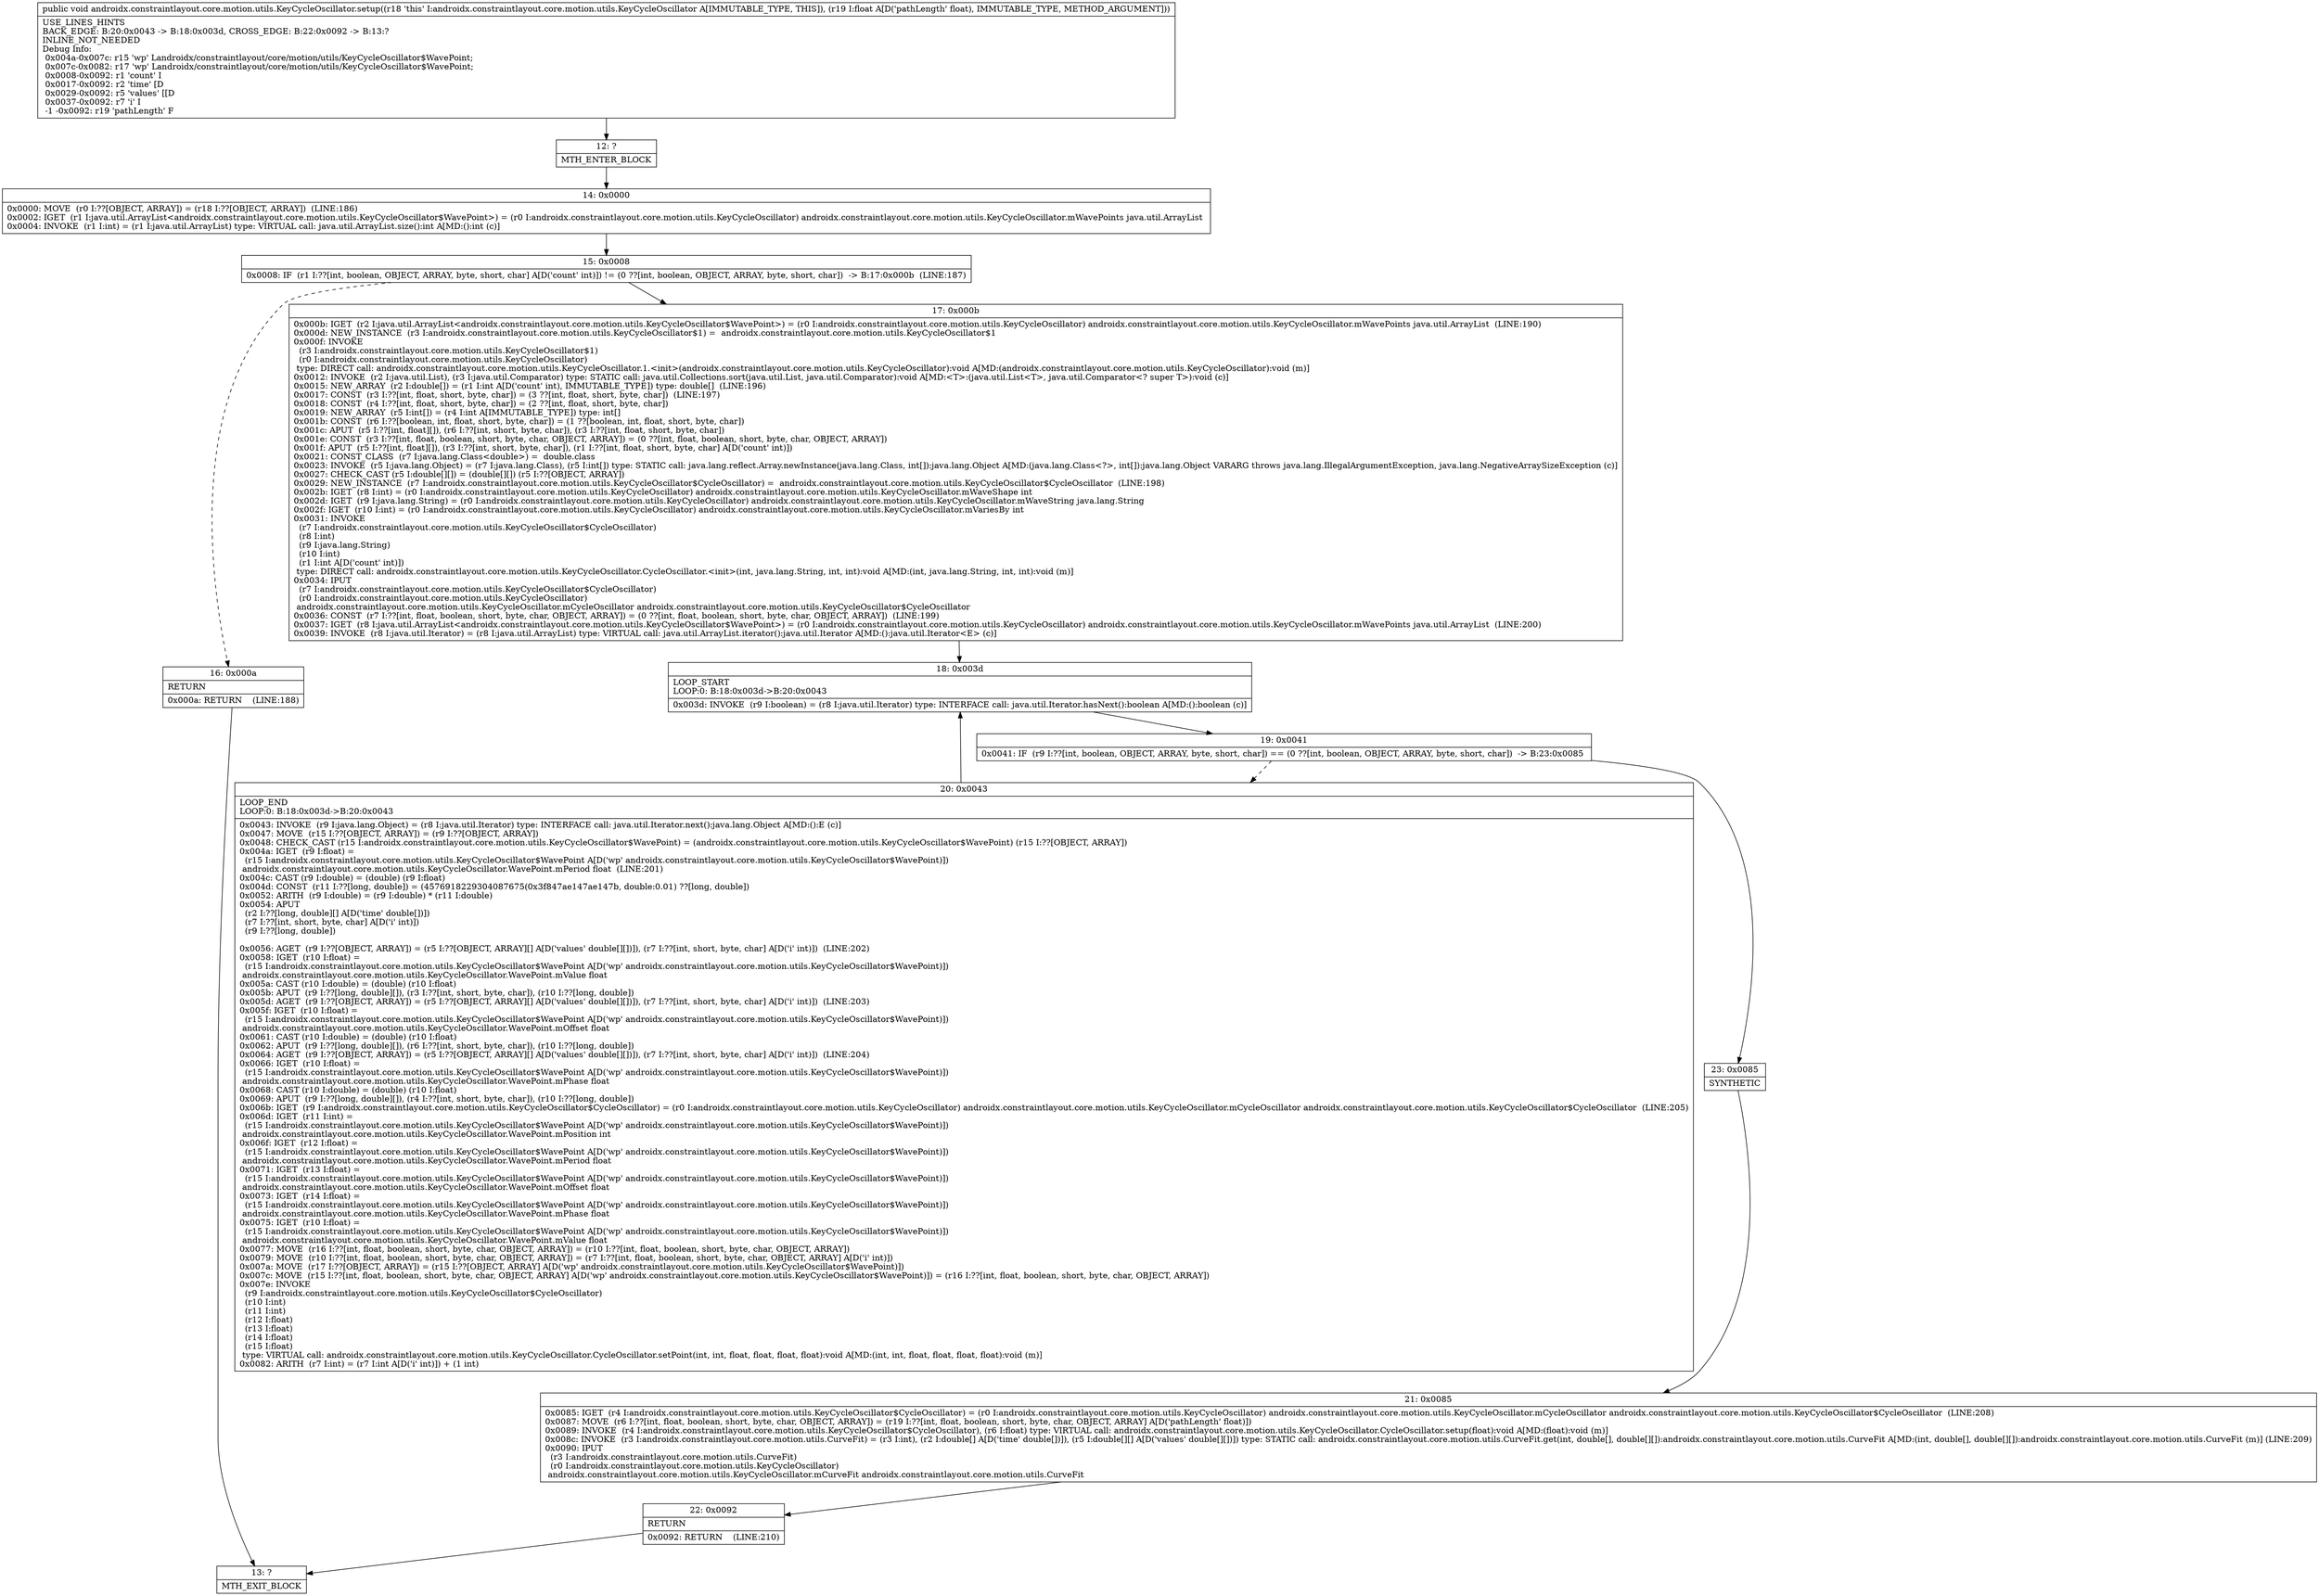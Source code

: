 digraph "CFG forandroidx.constraintlayout.core.motion.utils.KeyCycleOscillator.setup(F)V" {
Node_12 [shape=record,label="{12\:\ ?|MTH_ENTER_BLOCK\l}"];
Node_14 [shape=record,label="{14\:\ 0x0000|0x0000: MOVE  (r0 I:??[OBJECT, ARRAY]) = (r18 I:??[OBJECT, ARRAY])  (LINE:186)\l0x0002: IGET  (r1 I:java.util.ArrayList\<androidx.constraintlayout.core.motion.utils.KeyCycleOscillator$WavePoint\>) = (r0 I:androidx.constraintlayout.core.motion.utils.KeyCycleOscillator) androidx.constraintlayout.core.motion.utils.KeyCycleOscillator.mWavePoints java.util.ArrayList \l0x0004: INVOKE  (r1 I:int) = (r1 I:java.util.ArrayList) type: VIRTUAL call: java.util.ArrayList.size():int A[MD:():int (c)]\l}"];
Node_15 [shape=record,label="{15\:\ 0x0008|0x0008: IF  (r1 I:??[int, boolean, OBJECT, ARRAY, byte, short, char] A[D('count' int)]) != (0 ??[int, boolean, OBJECT, ARRAY, byte, short, char])  \-\> B:17:0x000b  (LINE:187)\l}"];
Node_16 [shape=record,label="{16\:\ 0x000a|RETURN\l|0x000a: RETURN    (LINE:188)\l}"];
Node_13 [shape=record,label="{13\:\ ?|MTH_EXIT_BLOCK\l}"];
Node_17 [shape=record,label="{17\:\ 0x000b|0x000b: IGET  (r2 I:java.util.ArrayList\<androidx.constraintlayout.core.motion.utils.KeyCycleOscillator$WavePoint\>) = (r0 I:androidx.constraintlayout.core.motion.utils.KeyCycleOscillator) androidx.constraintlayout.core.motion.utils.KeyCycleOscillator.mWavePoints java.util.ArrayList  (LINE:190)\l0x000d: NEW_INSTANCE  (r3 I:androidx.constraintlayout.core.motion.utils.KeyCycleOscillator$1) =  androidx.constraintlayout.core.motion.utils.KeyCycleOscillator$1 \l0x000f: INVOKE  \l  (r3 I:androidx.constraintlayout.core.motion.utils.KeyCycleOscillator$1)\l  (r0 I:androidx.constraintlayout.core.motion.utils.KeyCycleOscillator)\l type: DIRECT call: androidx.constraintlayout.core.motion.utils.KeyCycleOscillator.1.\<init\>(androidx.constraintlayout.core.motion.utils.KeyCycleOscillator):void A[MD:(androidx.constraintlayout.core.motion.utils.KeyCycleOscillator):void (m)]\l0x0012: INVOKE  (r2 I:java.util.List), (r3 I:java.util.Comparator) type: STATIC call: java.util.Collections.sort(java.util.List, java.util.Comparator):void A[MD:\<T\>:(java.util.List\<T\>, java.util.Comparator\<? super T\>):void (c)]\l0x0015: NEW_ARRAY  (r2 I:double[]) = (r1 I:int A[D('count' int), IMMUTABLE_TYPE]) type: double[]  (LINE:196)\l0x0017: CONST  (r3 I:??[int, float, short, byte, char]) = (3 ??[int, float, short, byte, char])  (LINE:197)\l0x0018: CONST  (r4 I:??[int, float, short, byte, char]) = (2 ??[int, float, short, byte, char]) \l0x0019: NEW_ARRAY  (r5 I:int[]) = (r4 I:int A[IMMUTABLE_TYPE]) type: int[] \l0x001b: CONST  (r6 I:??[boolean, int, float, short, byte, char]) = (1 ??[boolean, int, float, short, byte, char]) \l0x001c: APUT  (r5 I:??[int, float][]), (r6 I:??[int, short, byte, char]), (r3 I:??[int, float, short, byte, char]) \l0x001e: CONST  (r3 I:??[int, float, boolean, short, byte, char, OBJECT, ARRAY]) = (0 ??[int, float, boolean, short, byte, char, OBJECT, ARRAY]) \l0x001f: APUT  (r5 I:??[int, float][]), (r3 I:??[int, short, byte, char]), (r1 I:??[int, float, short, byte, char] A[D('count' int)]) \l0x0021: CONST_CLASS  (r7 I:java.lang.Class\<double\>) =  double.class \l0x0023: INVOKE  (r5 I:java.lang.Object) = (r7 I:java.lang.Class), (r5 I:int[]) type: STATIC call: java.lang.reflect.Array.newInstance(java.lang.Class, int[]):java.lang.Object A[MD:(java.lang.Class\<?\>, int[]):java.lang.Object VARARG throws java.lang.IllegalArgumentException, java.lang.NegativeArraySizeException (c)]\l0x0027: CHECK_CAST (r5 I:double[][]) = (double[][]) (r5 I:??[OBJECT, ARRAY]) \l0x0029: NEW_INSTANCE  (r7 I:androidx.constraintlayout.core.motion.utils.KeyCycleOscillator$CycleOscillator) =  androidx.constraintlayout.core.motion.utils.KeyCycleOscillator$CycleOscillator  (LINE:198)\l0x002b: IGET  (r8 I:int) = (r0 I:androidx.constraintlayout.core.motion.utils.KeyCycleOscillator) androidx.constraintlayout.core.motion.utils.KeyCycleOscillator.mWaveShape int \l0x002d: IGET  (r9 I:java.lang.String) = (r0 I:androidx.constraintlayout.core.motion.utils.KeyCycleOscillator) androidx.constraintlayout.core.motion.utils.KeyCycleOscillator.mWaveString java.lang.String \l0x002f: IGET  (r10 I:int) = (r0 I:androidx.constraintlayout.core.motion.utils.KeyCycleOscillator) androidx.constraintlayout.core.motion.utils.KeyCycleOscillator.mVariesBy int \l0x0031: INVOKE  \l  (r7 I:androidx.constraintlayout.core.motion.utils.KeyCycleOscillator$CycleOscillator)\l  (r8 I:int)\l  (r9 I:java.lang.String)\l  (r10 I:int)\l  (r1 I:int A[D('count' int)])\l type: DIRECT call: androidx.constraintlayout.core.motion.utils.KeyCycleOscillator.CycleOscillator.\<init\>(int, java.lang.String, int, int):void A[MD:(int, java.lang.String, int, int):void (m)]\l0x0034: IPUT  \l  (r7 I:androidx.constraintlayout.core.motion.utils.KeyCycleOscillator$CycleOscillator)\l  (r0 I:androidx.constraintlayout.core.motion.utils.KeyCycleOscillator)\l androidx.constraintlayout.core.motion.utils.KeyCycleOscillator.mCycleOscillator androidx.constraintlayout.core.motion.utils.KeyCycleOscillator$CycleOscillator \l0x0036: CONST  (r7 I:??[int, float, boolean, short, byte, char, OBJECT, ARRAY]) = (0 ??[int, float, boolean, short, byte, char, OBJECT, ARRAY])  (LINE:199)\l0x0037: IGET  (r8 I:java.util.ArrayList\<androidx.constraintlayout.core.motion.utils.KeyCycleOscillator$WavePoint\>) = (r0 I:androidx.constraintlayout.core.motion.utils.KeyCycleOscillator) androidx.constraintlayout.core.motion.utils.KeyCycleOscillator.mWavePoints java.util.ArrayList  (LINE:200)\l0x0039: INVOKE  (r8 I:java.util.Iterator) = (r8 I:java.util.ArrayList) type: VIRTUAL call: java.util.ArrayList.iterator():java.util.Iterator A[MD:():java.util.Iterator\<E\> (c)]\l}"];
Node_18 [shape=record,label="{18\:\ 0x003d|LOOP_START\lLOOP:0: B:18:0x003d\-\>B:20:0x0043\l|0x003d: INVOKE  (r9 I:boolean) = (r8 I:java.util.Iterator) type: INTERFACE call: java.util.Iterator.hasNext():boolean A[MD:():boolean (c)]\l}"];
Node_19 [shape=record,label="{19\:\ 0x0041|0x0041: IF  (r9 I:??[int, boolean, OBJECT, ARRAY, byte, short, char]) == (0 ??[int, boolean, OBJECT, ARRAY, byte, short, char])  \-\> B:23:0x0085 \l}"];
Node_20 [shape=record,label="{20\:\ 0x0043|LOOP_END\lLOOP:0: B:18:0x003d\-\>B:20:0x0043\l|0x0043: INVOKE  (r9 I:java.lang.Object) = (r8 I:java.util.Iterator) type: INTERFACE call: java.util.Iterator.next():java.lang.Object A[MD:():E (c)]\l0x0047: MOVE  (r15 I:??[OBJECT, ARRAY]) = (r9 I:??[OBJECT, ARRAY]) \l0x0048: CHECK_CAST (r15 I:androidx.constraintlayout.core.motion.utils.KeyCycleOscillator$WavePoint) = (androidx.constraintlayout.core.motion.utils.KeyCycleOscillator$WavePoint) (r15 I:??[OBJECT, ARRAY]) \l0x004a: IGET  (r9 I:float) = \l  (r15 I:androidx.constraintlayout.core.motion.utils.KeyCycleOscillator$WavePoint A[D('wp' androidx.constraintlayout.core.motion.utils.KeyCycleOscillator$WavePoint)])\l androidx.constraintlayout.core.motion.utils.KeyCycleOscillator.WavePoint.mPeriod float  (LINE:201)\l0x004c: CAST (r9 I:double) = (double) (r9 I:float) \l0x004d: CONST  (r11 I:??[long, double]) = (4576918229304087675(0x3f847ae147ae147b, double:0.01) ??[long, double]) \l0x0052: ARITH  (r9 I:double) = (r9 I:double) * (r11 I:double) \l0x0054: APUT  \l  (r2 I:??[long, double][] A[D('time' double[])])\l  (r7 I:??[int, short, byte, char] A[D('i' int)])\l  (r9 I:??[long, double])\l \l0x0056: AGET  (r9 I:??[OBJECT, ARRAY]) = (r5 I:??[OBJECT, ARRAY][] A[D('values' double[][])]), (r7 I:??[int, short, byte, char] A[D('i' int)])  (LINE:202)\l0x0058: IGET  (r10 I:float) = \l  (r15 I:androidx.constraintlayout.core.motion.utils.KeyCycleOscillator$WavePoint A[D('wp' androidx.constraintlayout.core.motion.utils.KeyCycleOscillator$WavePoint)])\l androidx.constraintlayout.core.motion.utils.KeyCycleOscillator.WavePoint.mValue float \l0x005a: CAST (r10 I:double) = (double) (r10 I:float) \l0x005b: APUT  (r9 I:??[long, double][]), (r3 I:??[int, short, byte, char]), (r10 I:??[long, double]) \l0x005d: AGET  (r9 I:??[OBJECT, ARRAY]) = (r5 I:??[OBJECT, ARRAY][] A[D('values' double[][])]), (r7 I:??[int, short, byte, char] A[D('i' int)])  (LINE:203)\l0x005f: IGET  (r10 I:float) = \l  (r15 I:androidx.constraintlayout.core.motion.utils.KeyCycleOscillator$WavePoint A[D('wp' androidx.constraintlayout.core.motion.utils.KeyCycleOscillator$WavePoint)])\l androidx.constraintlayout.core.motion.utils.KeyCycleOscillator.WavePoint.mOffset float \l0x0061: CAST (r10 I:double) = (double) (r10 I:float) \l0x0062: APUT  (r9 I:??[long, double][]), (r6 I:??[int, short, byte, char]), (r10 I:??[long, double]) \l0x0064: AGET  (r9 I:??[OBJECT, ARRAY]) = (r5 I:??[OBJECT, ARRAY][] A[D('values' double[][])]), (r7 I:??[int, short, byte, char] A[D('i' int)])  (LINE:204)\l0x0066: IGET  (r10 I:float) = \l  (r15 I:androidx.constraintlayout.core.motion.utils.KeyCycleOscillator$WavePoint A[D('wp' androidx.constraintlayout.core.motion.utils.KeyCycleOscillator$WavePoint)])\l androidx.constraintlayout.core.motion.utils.KeyCycleOscillator.WavePoint.mPhase float \l0x0068: CAST (r10 I:double) = (double) (r10 I:float) \l0x0069: APUT  (r9 I:??[long, double][]), (r4 I:??[int, short, byte, char]), (r10 I:??[long, double]) \l0x006b: IGET  (r9 I:androidx.constraintlayout.core.motion.utils.KeyCycleOscillator$CycleOscillator) = (r0 I:androidx.constraintlayout.core.motion.utils.KeyCycleOscillator) androidx.constraintlayout.core.motion.utils.KeyCycleOscillator.mCycleOscillator androidx.constraintlayout.core.motion.utils.KeyCycleOscillator$CycleOscillator  (LINE:205)\l0x006d: IGET  (r11 I:int) = \l  (r15 I:androidx.constraintlayout.core.motion.utils.KeyCycleOscillator$WavePoint A[D('wp' androidx.constraintlayout.core.motion.utils.KeyCycleOscillator$WavePoint)])\l androidx.constraintlayout.core.motion.utils.KeyCycleOscillator.WavePoint.mPosition int \l0x006f: IGET  (r12 I:float) = \l  (r15 I:androidx.constraintlayout.core.motion.utils.KeyCycleOscillator$WavePoint A[D('wp' androidx.constraintlayout.core.motion.utils.KeyCycleOscillator$WavePoint)])\l androidx.constraintlayout.core.motion.utils.KeyCycleOscillator.WavePoint.mPeriod float \l0x0071: IGET  (r13 I:float) = \l  (r15 I:androidx.constraintlayout.core.motion.utils.KeyCycleOscillator$WavePoint A[D('wp' androidx.constraintlayout.core.motion.utils.KeyCycleOscillator$WavePoint)])\l androidx.constraintlayout.core.motion.utils.KeyCycleOscillator.WavePoint.mOffset float \l0x0073: IGET  (r14 I:float) = \l  (r15 I:androidx.constraintlayout.core.motion.utils.KeyCycleOscillator$WavePoint A[D('wp' androidx.constraintlayout.core.motion.utils.KeyCycleOscillator$WavePoint)])\l androidx.constraintlayout.core.motion.utils.KeyCycleOscillator.WavePoint.mPhase float \l0x0075: IGET  (r10 I:float) = \l  (r15 I:androidx.constraintlayout.core.motion.utils.KeyCycleOscillator$WavePoint A[D('wp' androidx.constraintlayout.core.motion.utils.KeyCycleOscillator$WavePoint)])\l androidx.constraintlayout.core.motion.utils.KeyCycleOscillator.WavePoint.mValue float \l0x0077: MOVE  (r16 I:??[int, float, boolean, short, byte, char, OBJECT, ARRAY]) = (r10 I:??[int, float, boolean, short, byte, char, OBJECT, ARRAY]) \l0x0079: MOVE  (r10 I:??[int, float, boolean, short, byte, char, OBJECT, ARRAY]) = (r7 I:??[int, float, boolean, short, byte, char, OBJECT, ARRAY] A[D('i' int)]) \l0x007a: MOVE  (r17 I:??[OBJECT, ARRAY]) = (r15 I:??[OBJECT, ARRAY] A[D('wp' androidx.constraintlayout.core.motion.utils.KeyCycleOscillator$WavePoint)]) \l0x007c: MOVE  (r15 I:??[int, float, boolean, short, byte, char, OBJECT, ARRAY] A[D('wp' androidx.constraintlayout.core.motion.utils.KeyCycleOscillator$WavePoint)]) = (r16 I:??[int, float, boolean, short, byte, char, OBJECT, ARRAY]) \l0x007e: INVOKE  \l  (r9 I:androidx.constraintlayout.core.motion.utils.KeyCycleOscillator$CycleOscillator)\l  (r10 I:int)\l  (r11 I:int)\l  (r12 I:float)\l  (r13 I:float)\l  (r14 I:float)\l  (r15 I:float)\l type: VIRTUAL call: androidx.constraintlayout.core.motion.utils.KeyCycleOscillator.CycleOscillator.setPoint(int, int, float, float, float, float):void A[MD:(int, int, float, float, float, float):void (m)]\l0x0082: ARITH  (r7 I:int) = (r7 I:int A[D('i' int)]) + (1 int) \l}"];
Node_23 [shape=record,label="{23\:\ 0x0085|SYNTHETIC\l}"];
Node_21 [shape=record,label="{21\:\ 0x0085|0x0085: IGET  (r4 I:androidx.constraintlayout.core.motion.utils.KeyCycleOscillator$CycleOscillator) = (r0 I:androidx.constraintlayout.core.motion.utils.KeyCycleOscillator) androidx.constraintlayout.core.motion.utils.KeyCycleOscillator.mCycleOscillator androidx.constraintlayout.core.motion.utils.KeyCycleOscillator$CycleOscillator  (LINE:208)\l0x0087: MOVE  (r6 I:??[int, float, boolean, short, byte, char, OBJECT, ARRAY]) = (r19 I:??[int, float, boolean, short, byte, char, OBJECT, ARRAY] A[D('pathLength' float)]) \l0x0089: INVOKE  (r4 I:androidx.constraintlayout.core.motion.utils.KeyCycleOscillator$CycleOscillator), (r6 I:float) type: VIRTUAL call: androidx.constraintlayout.core.motion.utils.KeyCycleOscillator.CycleOscillator.setup(float):void A[MD:(float):void (m)]\l0x008c: INVOKE  (r3 I:androidx.constraintlayout.core.motion.utils.CurveFit) = (r3 I:int), (r2 I:double[] A[D('time' double[])]), (r5 I:double[][] A[D('values' double[][])]) type: STATIC call: androidx.constraintlayout.core.motion.utils.CurveFit.get(int, double[], double[][]):androidx.constraintlayout.core.motion.utils.CurveFit A[MD:(int, double[], double[][]):androidx.constraintlayout.core.motion.utils.CurveFit (m)] (LINE:209)\l0x0090: IPUT  \l  (r3 I:androidx.constraintlayout.core.motion.utils.CurveFit)\l  (r0 I:androidx.constraintlayout.core.motion.utils.KeyCycleOscillator)\l androidx.constraintlayout.core.motion.utils.KeyCycleOscillator.mCurveFit androidx.constraintlayout.core.motion.utils.CurveFit \l}"];
Node_22 [shape=record,label="{22\:\ 0x0092|RETURN\l|0x0092: RETURN    (LINE:210)\l}"];
MethodNode[shape=record,label="{public void androidx.constraintlayout.core.motion.utils.KeyCycleOscillator.setup((r18 'this' I:androidx.constraintlayout.core.motion.utils.KeyCycleOscillator A[IMMUTABLE_TYPE, THIS]), (r19 I:float A[D('pathLength' float), IMMUTABLE_TYPE, METHOD_ARGUMENT]))  | USE_LINES_HINTS\lBACK_EDGE: B:20:0x0043 \-\> B:18:0x003d, CROSS_EDGE: B:22:0x0092 \-\> B:13:?\lINLINE_NOT_NEEDED\lDebug Info:\l  0x004a\-0x007c: r15 'wp' Landroidx\/constraintlayout\/core\/motion\/utils\/KeyCycleOscillator$WavePoint;\l  0x007c\-0x0082: r17 'wp' Landroidx\/constraintlayout\/core\/motion\/utils\/KeyCycleOscillator$WavePoint;\l  0x0008\-0x0092: r1 'count' I\l  0x0017\-0x0092: r2 'time' [D\l  0x0029\-0x0092: r5 'values' [[D\l  0x0037\-0x0092: r7 'i' I\l  \-1 \-0x0092: r19 'pathLength' F\l}"];
MethodNode -> Node_12;Node_12 -> Node_14;
Node_14 -> Node_15;
Node_15 -> Node_16[style=dashed];
Node_15 -> Node_17;
Node_16 -> Node_13;
Node_17 -> Node_18;
Node_18 -> Node_19;
Node_19 -> Node_20[style=dashed];
Node_19 -> Node_23;
Node_20 -> Node_18;
Node_23 -> Node_21;
Node_21 -> Node_22;
Node_22 -> Node_13;
}

